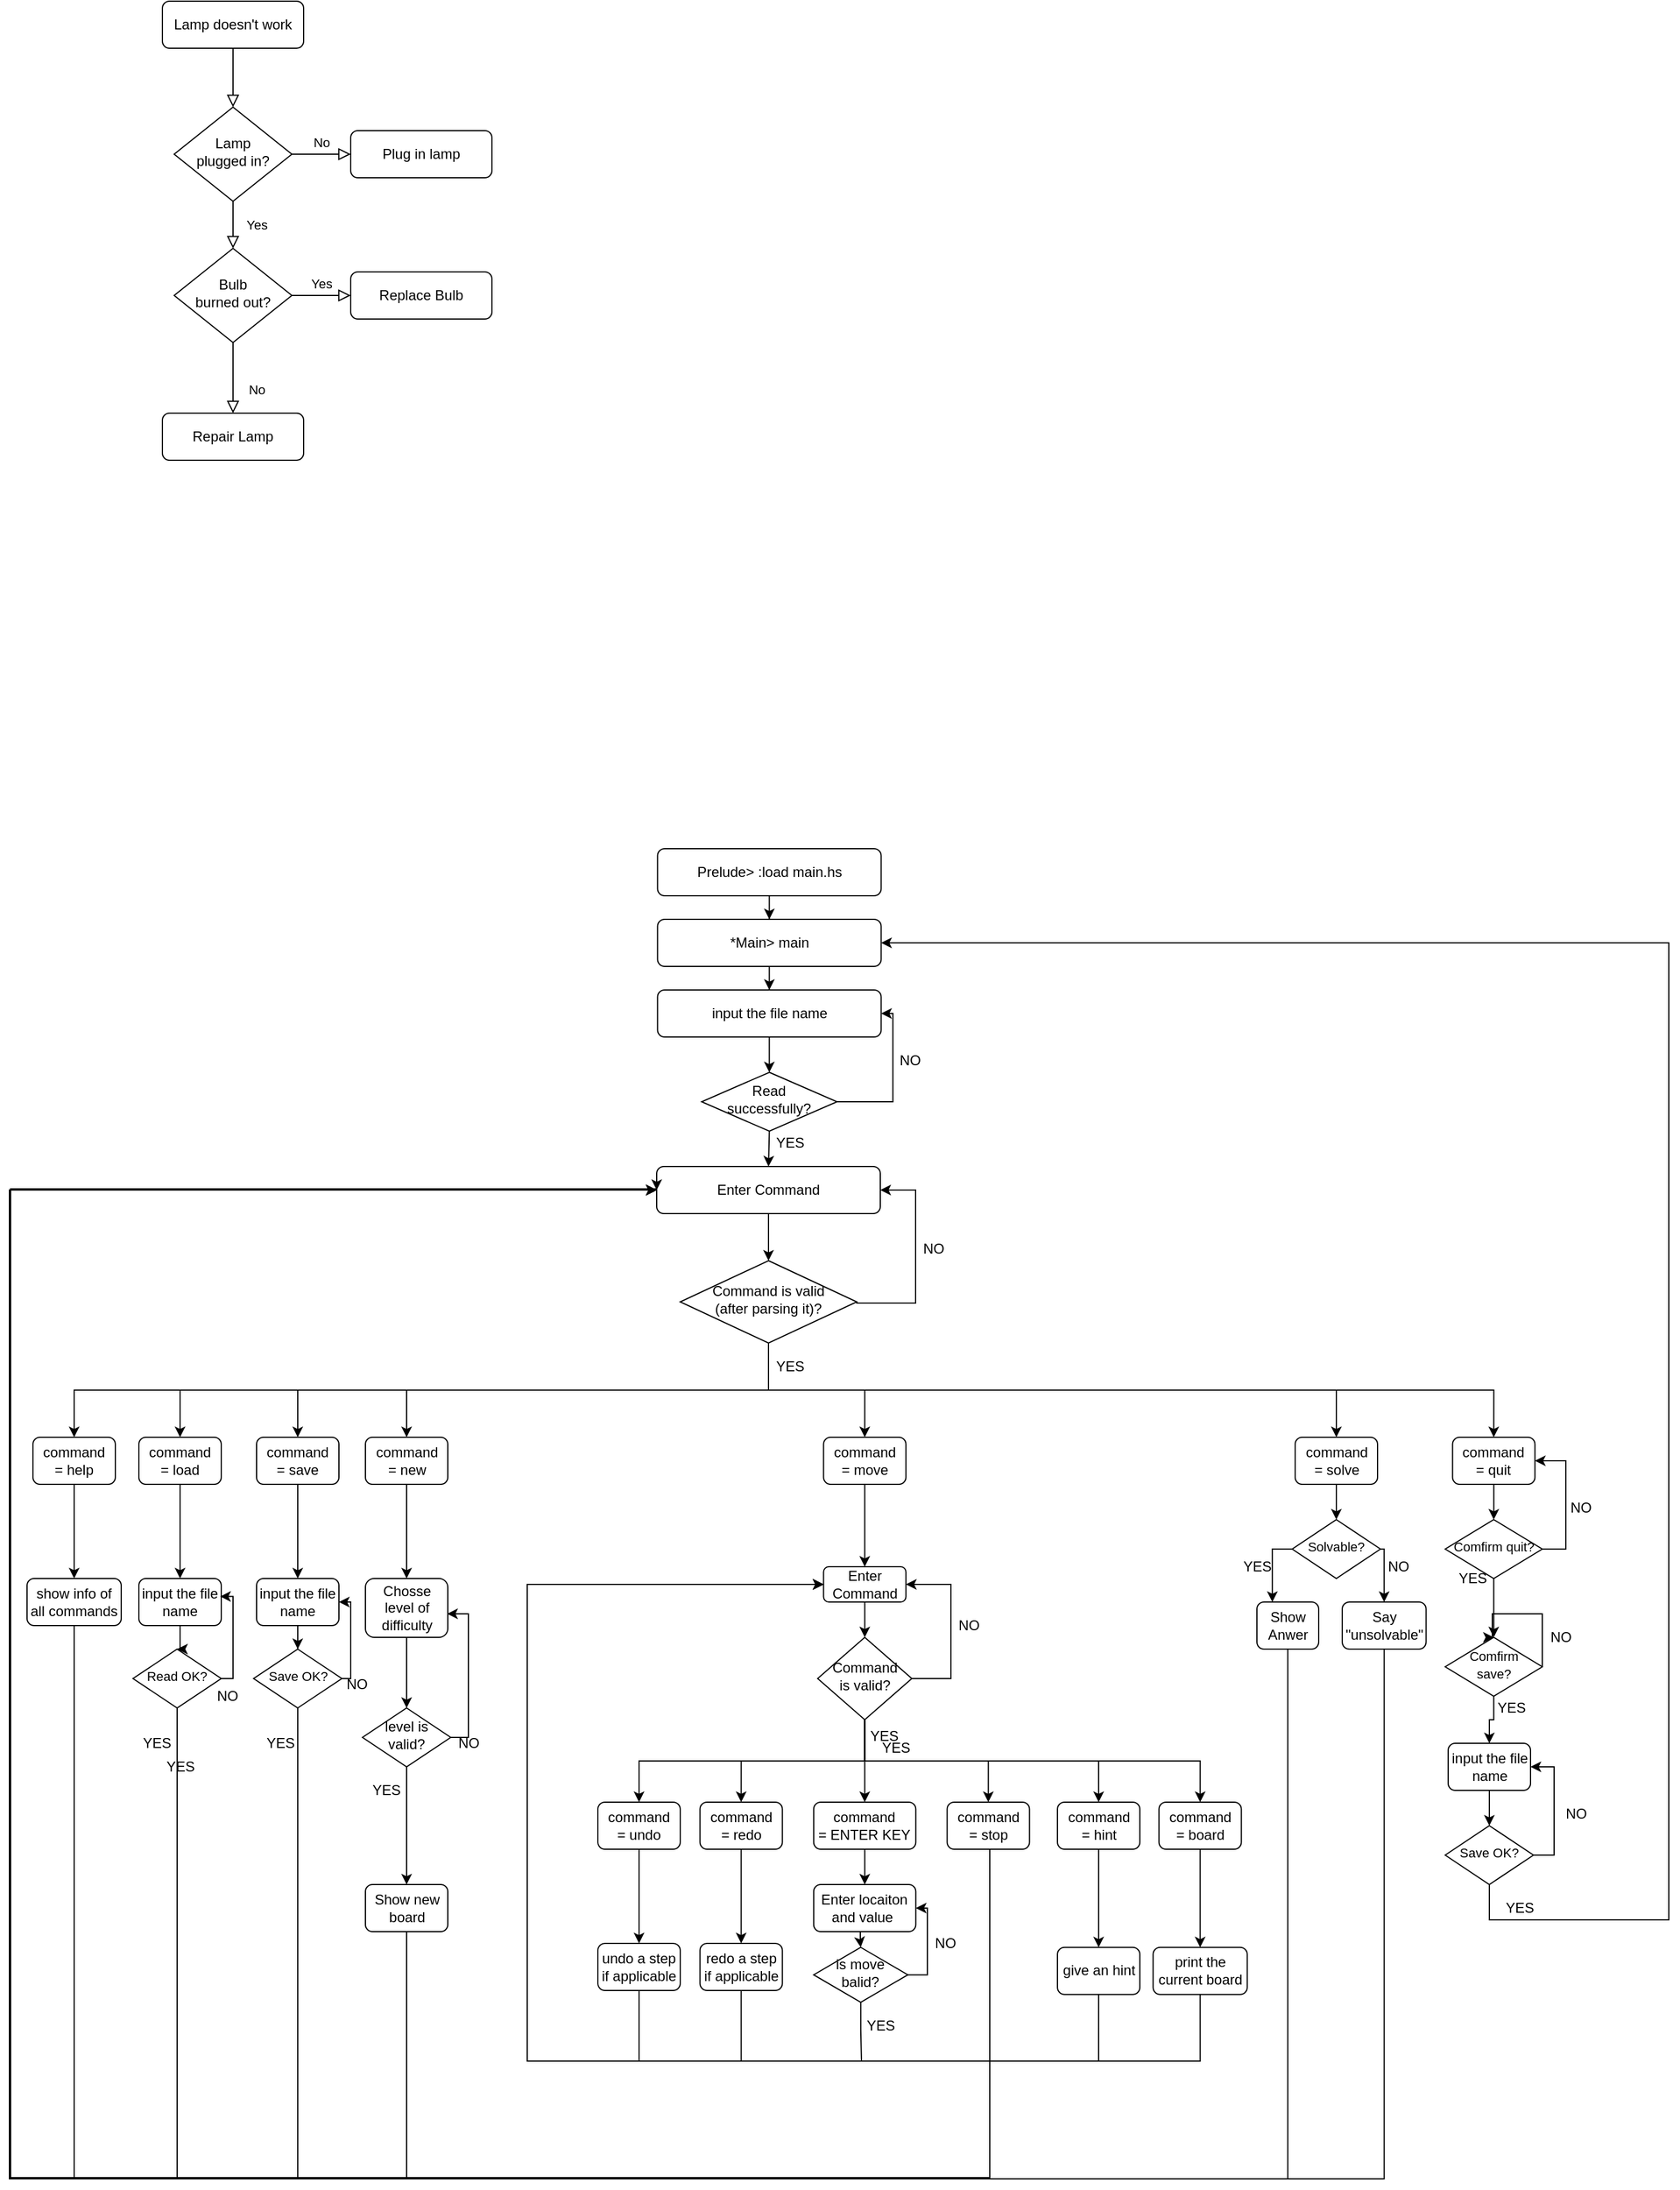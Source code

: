 <mxfile version="12.4.7" type="device"><diagram id="C5RBs43oDa-KdzZeNtuy" name="Page-1"><mxGraphModel dx="1351" dy="807" grid="1" gridSize="10" guides="1" tooltips="1" connect="1" arrows="1" fold="1" page="1" pageScale="1" pageWidth="827" pageHeight="1169" math="0" shadow="0"><root><mxCell id="WIyWlLk6GJQsqaUBKTNV-0"/><mxCell id="WIyWlLk6GJQsqaUBKTNV-1" parent="WIyWlLk6GJQsqaUBKTNV-0"/><mxCell id="WIyWlLk6GJQsqaUBKTNV-2" value="" style="rounded=0;html=1;jettySize=auto;orthogonalLoop=1;fontSize=11;endArrow=block;endFill=0;endSize=8;strokeWidth=1;shadow=0;labelBackgroundColor=none;edgeStyle=orthogonalEdgeStyle;" parent="WIyWlLk6GJQsqaUBKTNV-1" source="WIyWlLk6GJQsqaUBKTNV-3" target="WIyWlLk6GJQsqaUBKTNV-6" edge="1"><mxGeometry relative="1" as="geometry"/></mxCell><mxCell id="WIyWlLk6GJQsqaUBKTNV-3" value="Lamp doesn't work" style="rounded=1;whiteSpace=wrap;html=1;fontSize=12;glass=0;strokeWidth=1;shadow=0;" parent="WIyWlLk6GJQsqaUBKTNV-1" vertex="1"><mxGeometry x="160" y="80" width="120" height="40" as="geometry"/></mxCell><mxCell id="WIyWlLk6GJQsqaUBKTNV-4" value="Yes" style="rounded=0;html=1;jettySize=auto;orthogonalLoop=1;fontSize=11;endArrow=block;endFill=0;endSize=8;strokeWidth=1;shadow=0;labelBackgroundColor=none;edgeStyle=orthogonalEdgeStyle;" parent="WIyWlLk6GJQsqaUBKTNV-1" source="WIyWlLk6GJQsqaUBKTNV-6" target="WIyWlLk6GJQsqaUBKTNV-10" edge="1"><mxGeometry y="20" relative="1" as="geometry"><mxPoint as="offset"/></mxGeometry></mxCell><mxCell id="WIyWlLk6GJQsqaUBKTNV-5" value="No" style="edgeStyle=orthogonalEdgeStyle;rounded=0;html=1;jettySize=auto;orthogonalLoop=1;fontSize=11;endArrow=block;endFill=0;endSize=8;strokeWidth=1;shadow=0;labelBackgroundColor=none;" parent="WIyWlLk6GJQsqaUBKTNV-1" source="WIyWlLk6GJQsqaUBKTNV-6" target="WIyWlLk6GJQsqaUBKTNV-7" edge="1"><mxGeometry y="10" relative="1" as="geometry"><mxPoint as="offset"/></mxGeometry></mxCell><mxCell id="WIyWlLk6GJQsqaUBKTNV-6" value="Lamp&lt;br&gt;plugged in?" style="rhombus;whiteSpace=wrap;html=1;shadow=0;fontFamily=Helvetica;fontSize=12;align=center;strokeWidth=1;spacing=6;spacingTop=-4;" parent="WIyWlLk6GJQsqaUBKTNV-1" vertex="1"><mxGeometry x="170" y="170" width="100" height="80" as="geometry"/></mxCell><mxCell id="WIyWlLk6GJQsqaUBKTNV-7" value="Plug in lamp" style="rounded=1;whiteSpace=wrap;html=1;fontSize=12;glass=0;strokeWidth=1;shadow=0;" parent="WIyWlLk6GJQsqaUBKTNV-1" vertex="1"><mxGeometry x="320" y="190" width="120" height="40" as="geometry"/></mxCell><mxCell id="WIyWlLk6GJQsqaUBKTNV-8" value="No" style="rounded=0;html=1;jettySize=auto;orthogonalLoop=1;fontSize=11;endArrow=block;endFill=0;endSize=8;strokeWidth=1;shadow=0;labelBackgroundColor=none;edgeStyle=orthogonalEdgeStyle;" parent="WIyWlLk6GJQsqaUBKTNV-1" source="WIyWlLk6GJQsqaUBKTNV-10" target="WIyWlLk6GJQsqaUBKTNV-11" edge="1"><mxGeometry x="0.333" y="20" relative="1" as="geometry"><mxPoint as="offset"/></mxGeometry></mxCell><mxCell id="WIyWlLk6GJQsqaUBKTNV-9" value="Yes" style="edgeStyle=orthogonalEdgeStyle;rounded=0;html=1;jettySize=auto;orthogonalLoop=1;fontSize=11;endArrow=block;endFill=0;endSize=8;strokeWidth=1;shadow=0;labelBackgroundColor=none;" parent="WIyWlLk6GJQsqaUBKTNV-1" source="WIyWlLk6GJQsqaUBKTNV-10" target="WIyWlLk6GJQsqaUBKTNV-12" edge="1"><mxGeometry y="10" relative="1" as="geometry"><mxPoint as="offset"/></mxGeometry></mxCell><mxCell id="WIyWlLk6GJQsqaUBKTNV-10" value="Bulb&lt;br&gt;burned out?" style="rhombus;whiteSpace=wrap;html=1;shadow=0;fontFamily=Helvetica;fontSize=12;align=center;strokeWidth=1;spacing=6;spacingTop=-4;" parent="WIyWlLk6GJQsqaUBKTNV-1" vertex="1"><mxGeometry x="170" y="290" width="100" height="80" as="geometry"/></mxCell><mxCell id="WIyWlLk6GJQsqaUBKTNV-11" value="Repair Lamp" style="rounded=1;whiteSpace=wrap;html=1;fontSize=12;glass=0;strokeWidth=1;shadow=0;" parent="WIyWlLk6GJQsqaUBKTNV-1" vertex="1"><mxGeometry x="160" y="430" width="120" height="40" as="geometry"/></mxCell><mxCell id="WIyWlLk6GJQsqaUBKTNV-12" value="Replace Bulb" style="rounded=1;whiteSpace=wrap;html=1;fontSize=12;glass=0;strokeWidth=1;shadow=0;" parent="WIyWlLk6GJQsqaUBKTNV-1" vertex="1"><mxGeometry x="320" y="310" width="120" height="40" as="geometry"/></mxCell><mxCell id="rcp7F8E_H1W_wgZ6jdLW-11" value="" style="edgeStyle=orthogonalEdgeStyle;rounded=0;orthogonalLoop=1;jettySize=auto;html=1;" edge="1" parent="WIyWlLk6GJQsqaUBKTNV-1" source="rcp7F8E_H1W_wgZ6jdLW-0" target="rcp7F8E_H1W_wgZ6jdLW-1"><mxGeometry relative="1" as="geometry"/></mxCell><mxCell id="rcp7F8E_H1W_wgZ6jdLW-0" value="Prelude&amp;gt; :load main.hs" style="rounded=1;whiteSpace=wrap;html=1;fontSize=12;glass=0;strokeWidth=1;shadow=0;" vertex="1" parent="WIyWlLk6GJQsqaUBKTNV-1"><mxGeometry x="580.72" y="800" width="190" height="40" as="geometry"/></mxCell><mxCell id="rcp7F8E_H1W_wgZ6jdLW-10" value="" style="edgeStyle=orthogonalEdgeStyle;rounded=0;orthogonalLoop=1;jettySize=auto;html=1;" edge="1" parent="WIyWlLk6GJQsqaUBKTNV-1" source="rcp7F8E_H1W_wgZ6jdLW-1" target="rcp7F8E_H1W_wgZ6jdLW-2"><mxGeometry relative="1" as="geometry"/></mxCell><mxCell id="rcp7F8E_H1W_wgZ6jdLW-1" value="*Main&amp;gt; main" style="rounded=1;whiteSpace=wrap;html=1;fontSize=12;glass=0;strokeWidth=1;shadow=0;" vertex="1" parent="WIyWlLk6GJQsqaUBKTNV-1"><mxGeometry x="580.72" y="860" width="190" height="40" as="geometry"/></mxCell><mxCell id="rcp7F8E_H1W_wgZ6jdLW-9" value="" style="edgeStyle=orthogonalEdgeStyle;rounded=0;orthogonalLoop=1;jettySize=auto;html=1;" edge="1" parent="WIyWlLk6GJQsqaUBKTNV-1" source="rcp7F8E_H1W_wgZ6jdLW-2" target="rcp7F8E_H1W_wgZ6jdLW-3"><mxGeometry relative="1" as="geometry"/></mxCell><mxCell id="rcp7F8E_H1W_wgZ6jdLW-2" value="input the file name" style="rounded=1;whiteSpace=wrap;html=1;fontSize=12;glass=0;strokeWidth=1;shadow=0;" vertex="1" parent="WIyWlLk6GJQsqaUBKTNV-1"><mxGeometry x="580.72" y="920" width="190" height="40" as="geometry"/></mxCell><mxCell id="rcp7F8E_H1W_wgZ6jdLW-106" style="edgeStyle=orthogonalEdgeStyle;rounded=0;orthogonalLoop=1;jettySize=auto;html=1;exitX=0.5;exitY=1;exitDx=0;exitDy=0;entryX=0.5;entryY=0;entryDx=0;entryDy=0;" edge="1" parent="WIyWlLk6GJQsqaUBKTNV-1" source="rcp7F8E_H1W_wgZ6jdLW-3" target="rcp7F8E_H1W_wgZ6jdLW-5"><mxGeometry relative="1" as="geometry"><mxPoint x="674.647" y="1000.294" as="targetPoint"/></mxGeometry></mxCell><mxCell id="rcp7F8E_H1W_wgZ6jdLW-3" value="Read &lt;br&gt;successfully?" style="rhombus;whiteSpace=wrap;html=1;shadow=0;fontFamily=Helvetica;fontSize=12;align=center;strokeWidth=1;spacing=6;spacingTop=-4;" vertex="1" parent="WIyWlLk6GJQsqaUBKTNV-1"><mxGeometry x="618.22" y="990" width="115" height="50" as="geometry"/></mxCell><mxCell id="rcp7F8E_H1W_wgZ6jdLW-16" value="" style="edgeStyle=orthogonalEdgeStyle;rounded=0;orthogonalLoop=1;jettySize=auto;html=1;" edge="1" parent="WIyWlLk6GJQsqaUBKTNV-1" source="rcp7F8E_H1W_wgZ6jdLW-5" target="rcp7F8E_H1W_wgZ6jdLW-15"><mxGeometry relative="1" as="geometry"/></mxCell><mxCell id="rcp7F8E_H1W_wgZ6jdLW-5" value="Enter Command" style="rounded=1;whiteSpace=wrap;html=1;fontSize=12;glass=0;strokeWidth=1;shadow=0;" vertex="1" parent="WIyWlLk6GJQsqaUBKTNV-1"><mxGeometry x="580" y="1070" width="190" height="40" as="geometry"/></mxCell><mxCell id="rcp7F8E_H1W_wgZ6jdLW-18" style="edgeStyle=orthogonalEdgeStyle;rounded=0;orthogonalLoop=1;jettySize=auto;html=1;exitX=0.5;exitY=1;exitDx=0;exitDy=0;entryX=0.5;entryY=0;entryDx=0;entryDy=0;" edge="1" parent="WIyWlLk6GJQsqaUBKTNV-1" source="rcp7F8E_H1W_wgZ6jdLW-15" target="rcp7F8E_H1W_wgZ6jdLW-19"><mxGeometry relative="1" as="geometry"><mxPoint x="85" y="1280" as="targetPoint"/></mxGeometry></mxCell><mxCell id="rcp7F8E_H1W_wgZ6jdLW-15" value="Command is valid&lt;br&gt;(after parsing it)?" style="rhombus;whiteSpace=wrap;html=1;shadow=0;fontFamily=Helvetica;fontSize=12;align=center;strokeWidth=1;spacing=6;spacingTop=-4;" vertex="1" parent="WIyWlLk6GJQsqaUBKTNV-1"><mxGeometry x="600" y="1150" width="150" height="70" as="geometry"/></mxCell><mxCell id="rcp7F8E_H1W_wgZ6jdLW-38" value="" style="edgeStyle=orthogonalEdgeStyle;rounded=0;orthogonalLoop=1;jettySize=auto;html=1;" edge="1" parent="WIyWlLk6GJQsqaUBKTNV-1" source="rcp7F8E_H1W_wgZ6jdLW-19" target="rcp7F8E_H1W_wgZ6jdLW-37"><mxGeometry relative="1" as="geometry"/></mxCell><mxCell id="rcp7F8E_H1W_wgZ6jdLW-19" value="command &lt;br&gt;= help" style="rounded=1;whiteSpace=wrap;html=1;fontSize=12;glass=0;strokeWidth=1;shadow=0;" vertex="1" parent="WIyWlLk6GJQsqaUBKTNV-1"><mxGeometry x="50" y="1300" width="70" height="40" as="geometry"/></mxCell><mxCell id="rcp7F8E_H1W_wgZ6jdLW-154" style="edgeStyle=orthogonalEdgeStyle;rounded=0;orthogonalLoop=1;jettySize=auto;html=1;exitX=0.5;exitY=1;exitDx=0;exitDy=0;entryX=0;entryY=0.5;entryDx=0;entryDy=0;" edge="1" parent="WIyWlLk6GJQsqaUBKTNV-1" source="rcp7F8E_H1W_wgZ6jdLW-37" target="rcp7F8E_H1W_wgZ6jdLW-5"><mxGeometry relative="1" as="geometry"><mxPoint x="340.0" y="1160" as="targetPoint"/><Array as="points"><mxPoint x="86" y="1929"/><mxPoint x="31" y="1929"/><mxPoint x="31" y="1089"/></Array></mxGeometry></mxCell><mxCell id="rcp7F8E_H1W_wgZ6jdLW-37" value="show info of all commands" style="rounded=1;whiteSpace=wrap;html=1;fontSize=12;glass=0;strokeWidth=1;shadow=0;" vertex="1" parent="WIyWlLk6GJQsqaUBKTNV-1"><mxGeometry x="45" y="1420" width="80" height="40" as="geometry"/></mxCell><mxCell id="rcp7F8E_H1W_wgZ6jdLW-36" value="" style="edgeStyle=orthogonalEdgeStyle;rounded=0;orthogonalLoop=1;jettySize=auto;html=1;" edge="1" parent="WIyWlLk6GJQsqaUBKTNV-1" source="rcp7F8E_H1W_wgZ6jdLW-22" target="rcp7F8E_H1W_wgZ6jdLW-35"><mxGeometry relative="1" as="geometry"/></mxCell><mxCell id="rcp7F8E_H1W_wgZ6jdLW-22" value="command &lt;br&gt;= load" style="rounded=1;whiteSpace=wrap;html=1;fontSize=12;glass=0;strokeWidth=1;shadow=0;" vertex="1" parent="WIyWlLk6GJQsqaUBKTNV-1"><mxGeometry x="140" y="1300" width="70" height="40" as="geometry"/></mxCell><mxCell id="rcp7F8E_H1W_wgZ6jdLW-46" style="edgeStyle=orthogonalEdgeStyle;rounded=0;orthogonalLoop=1;jettySize=auto;html=1;entryX=0.5;entryY=0;entryDx=0;entryDy=0;" edge="1" parent="WIyWlLk6GJQsqaUBKTNV-1" source="rcp7F8E_H1W_wgZ6jdLW-35" target="rcp7F8E_H1W_wgZ6jdLW-39"><mxGeometry relative="1" as="geometry"/></mxCell><mxCell id="rcp7F8E_H1W_wgZ6jdLW-35" value="input the file name" style="rounded=1;whiteSpace=wrap;html=1;fontSize=12;glass=0;strokeWidth=1;shadow=0;" vertex="1" parent="WIyWlLk6GJQsqaUBKTNV-1"><mxGeometry x="140" y="1420" width="70" height="40" as="geometry"/></mxCell><mxCell id="rcp7F8E_H1W_wgZ6jdLW-34" value="" style="edgeStyle=orthogonalEdgeStyle;rounded=0;orthogonalLoop=1;jettySize=auto;html=1;" edge="1" parent="WIyWlLk6GJQsqaUBKTNV-1" source="rcp7F8E_H1W_wgZ6jdLW-23" target="rcp7F8E_H1W_wgZ6jdLW-33"><mxGeometry relative="1" as="geometry"/></mxCell><mxCell id="rcp7F8E_H1W_wgZ6jdLW-23" value="command &lt;br&gt;= save" style="rounded=1;whiteSpace=wrap;html=1;fontSize=12;glass=0;strokeWidth=1;shadow=0;" vertex="1" parent="WIyWlLk6GJQsqaUBKTNV-1"><mxGeometry x="240" y="1300" width="70" height="40" as="geometry"/></mxCell><mxCell id="rcp7F8E_H1W_wgZ6jdLW-43" style="edgeStyle=orthogonalEdgeStyle;rounded=0;orthogonalLoop=1;jettySize=auto;html=1;entryX=0.5;entryY=0;entryDx=0;entryDy=0;" edge="1" parent="WIyWlLk6GJQsqaUBKTNV-1" source="rcp7F8E_H1W_wgZ6jdLW-33" target="rcp7F8E_H1W_wgZ6jdLW-40"><mxGeometry relative="1" as="geometry"/></mxCell><mxCell id="rcp7F8E_H1W_wgZ6jdLW-33" value="&lt;span style=&quot;white-space: normal&quot;&gt;input the file name&lt;/span&gt;" style="rounded=1;whiteSpace=wrap;html=1;fontSize=12;glass=0;strokeWidth=1;shadow=0;" vertex="1" parent="WIyWlLk6GJQsqaUBKTNV-1"><mxGeometry x="240" y="1420" width="70" height="40" as="geometry"/></mxCell><mxCell id="rcp7F8E_H1W_wgZ6jdLW-49" value="" style="edgeStyle=orthogonalEdgeStyle;rounded=0;orthogonalLoop=1;jettySize=auto;html=1;" edge="1" parent="WIyWlLk6GJQsqaUBKTNV-1" source="rcp7F8E_H1W_wgZ6jdLW-24" target="rcp7F8E_H1W_wgZ6jdLW-48"><mxGeometry relative="1" as="geometry"/></mxCell><mxCell id="rcp7F8E_H1W_wgZ6jdLW-24" value="command &lt;br&gt;= new" style="rounded=1;whiteSpace=wrap;html=1;fontSize=12;glass=0;strokeWidth=1;shadow=0;" vertex="1" parent="WIyWlLk6GJQsqaUBKTNV-1"><mxGeometry x="332.5" y="1300" width="70" height="40" as="geometry"/></mxCell><mxCell id="rcp7F8E_H1W_wgZ6jdLW-53" value="" style="edgeStyle=orthogonalEdgeStyle;rounded=0;orthogonalLoop=1;jettySize=auto;html=1;entryX=0.5;entryY=0;entryDx=0;entryDy=0;" edge="1" parent="WIyWlLk6GJQsqaUBKTNV-1" source="rcp7F8E_H1W_wgZ6jdLW-48" target="rcp7F8E_H1W_wgZ6jdLW-54"><mxGeometry relative="1" as="geometry"><mxPoint x="365" y="1550" as="targetPoint"/></mxGeometry></mxCell><mxCell id="rcp7F8E_H1W_wgZ6jdLW-48" value="Chosse level of difficulty" style="rounded=1;whiteSpace=wrap;html=1;fontSize=12;glass=0;strokeWidth=1;shadow=0;" vertex="1" parent="WIyWlLk6GJQsqaUBKTNV-1"><mxGeometry x="332.5" y="1420" width="70" height="50" as="geometry"/></mxCell><mxCell id="rcp7F8E_H1W_wgZ6jdLW-102" value="" style="edgeStyle=orthogonalEdgeStyle;rounded=0;orthogonalLoop=1;jettySize=auto;html=1;" edge="1" parent="WIyWlLk6GJQsqaUBKTNV-1" source="rcp7F8E_H1W_wgZ6jdLW-25" target="rcp7F8E_H1W_wgZ6jdLW-101"><mxGeometry relative="1" as="geometry"/></mxCell><mxCell id="rcp7F8E_H1W_wgZ6jdLW-25" value="command &lt;br&gt;= move" style="rounded=1;whiteSpace=wrap;html=1;fontSize=12;glass=0;strokeWidth=1;shadow=0;" vertex="1" parent="WIyWlLk6GJQsqaUBKTNV-1"><mxGeometry x="721.78" y="1300" width="70" height="40" as="geometry"/></mxCell><mxCell id="rcp7F8E_H1W_wgZ6jdLW-115" style="edgeStyle=orthogonalEdgeStyle;rounded=0;orthogonalLoop=1;jettySize=auto;html=1;entryX=0.5;entryY=0;entryDx=0;entryDy=0;" edge="1" parent="WIyWlLk6GJQsqaUBKTNV-1" source="rcp7F8E_H1W_wgZ6jdLW-101" target="rcp7F8E_H1W_wgZ6jdLW-108"><mxGeometry relative="1" as="geometry"><Array as="points"><mxPoint x="757" y="1470"/><mxPoint x="757" y="1470"/></Array></mxGeometry></mxCell><mxCell id="rcp7F8E_H1W_wgZ6jdLW-101" value="Enter Command" style="rounded=1;whiteSpace=wrap;html=1;fontSize=12;glass=0;strokeWidth=1;shadow=0;" vertex="1" parent="WIyWlLk6GJQsqaUBKTNV-1"><mxGeometry x="721.78" y="1410" width="70" height="30" as="geometry"/></mxCell><mxCell id="rcp7F8E_H1W_wgZ6jdLW-57" value="" style="edgeStyle=orthogonalEdgeStyle;rounded=0;orthogonalLoop=1;jettySize=auto;html=1;" edge="1" parent="WIyWlLk6GJQsqaUBKTNV-1" source="rcp7F8E_H1W_wgZ6jdLW-26" target="rcp7F8E_H1W_wgZ6jdLW-56"><mxGeometry relative="1" as="geometry"/></mxCell><mxCell id="rcp7F8E_H1W_wgZ6jdLW-26" value="command &lt;br&gt;= quit" style="rounded=1;whiteSpace=wrap;html=1;fontSize=12;glass=0;strokeWidth=1;shadow=0;" vertex="1" parent="WIyWlLk6GJQsqaUBKTNV-1"><mxGeometry x="1256.25" y="1300" width="70" height="40" as="geometry"/></mxCell><mxCell id="rcp7F8E_H1W_wgZ6jdLW-51" style="edgeStyle=orthogonalEdgeStyle;rounded=0;orthogonalLoop=1;jettySize=auto;html=1;" edge="1" parent="WIyWlLk6GJQsqaUBKTNV-1" source="rcp7F8E_H1W_wgZ6jdLW-28" target="rcp7F8E_H1W_wgZ6jdLW-50"><mxGeometry relative="1" as="geometry"/></mxCell><mxCell id="rcp7F8E_H1W_wgZ6jdLW-28" value="command &lt;br&gt;= solve" style="rounded=1;whiteSpace=wrap;html=1;fontSize=12;glass=0;strokeWidth=1;shadow=0;" vertex="1" parent="WIyWlLk6GJQsqaUBKTNV-1"><mxGeometry x="1122.5" y="1300" width="70" height="40" as="geometry"/></mxCell><mxCell id="rcp7F8E_H1W_wgZ6jdLW-155" style="edgeStyle=orthogonalEdgeStyle;rounded=0;orthogonalLoop=1;jettySize=auto;html=1;entryX=0;entryY=0.5;entryDx=0;entryDy=0;exitX=0.5;exitY=1;exitDx=0;exitDy=0;" edge="1" parent="WIyWlLk6GJQsqaUBKTNV-1" source="rcp7F8E_H1W_wgZ6jdLW-39" target="rcp7F8E_H1W_wgZ6jdLW-5"><mxGeometry relative="1" as="geometry"><mxPoint x="530" y="1130" as="targetPoint"/><Array as="points"><mxPoint x="173" y="1930"/><mxPoint x="30" y="1930"/><mxPoint x="30" y="1090"/></Array></mxGeometry></mxCell><mxCell id="rcp7F8E_H1W_wgZ6jdLW-39" value="&lt;font style=&quot;font-size: 11px&quot;&gt;Read OK?&lt;/font&gt;" style="rhombus;whiteSpace=wrap;html=1;shadow=0;fontFamily=Helvetica;fontSize=12;align=center;strokeWidth=1;spacing=6;spacingTop=-4;" vertex="1" parent="WIyWlLk6GJQsqaUBKTNV-1"><mxGeometry x="135" y="1480" width="75" height="50" as="geometry"/></mxCell><mxCell id="rcp7F8E_H1W_wgZ6jdLW-156" style="edgeStyle=orthogonalEdgeStyle;rounded=0;orthogonalLoop=1;jettySize=auto;html=1;exitX=0.5;exitY=1;exitDx=0;exitDy=0;entryX=0;entryY=0.5;entryDx=0;entryDy=0;" edge="1" parent="WIyWlLk6GJQsqaUBKTNV-1" source="rcp7F8E_H1W_wgZ6jdLW-40" target="rcp7F8E_H1W_wgZ6jdLW-5"><mxGeometry relative="1" as="geometry"><mxPoint x="420" y="1107" as="targetPoint"/><Array as="points"><mxPoint x="275" y="1930"/><mxPoint x="30" y="1930"/><mxPoint x="30" y="1090"/></Array></mxGeometry></mxCell><mxCell id="rcp7F8E_H1W_wgZ6jdLW-40" value="&lt;font style=&quot;font-size: 11px&quot;&gt;Save OK?&lt;/font&gt;" style="rhombus;whiteSpace=wrap;html=1;shadow=0;fontFamily=Helvetica;fontSize=12;align=center;strokeWidth=1;spacing=6;spacingTop=-4;" vertex="1" parent="WIyWlLk6GJQsqaUBKTNV-1"><mxGeometry x="237.5" y="1480" width="75" height="50" as="geometry"/></mxCell><mxCell id="rcp7F8E_H1W_wgZ6jdLW-109" style="edgeStyle=orthogonalEdgeStyle;rounded=0;orthogonalLoop=1;jettySize=auto;html=1;exitX=0;exitY=0.5;exitDx=0;exitDy=0;entryX=0.25;entryY=0;entryDx=0;entryDy=0;" edge="1" parent="WIyWlLk6GJQsqaUBKTNV-1" source="rcp7F8E_H1W_wgZ6jdLW-50" target="rcp7F8E_H1W_wgZ6jdLW-79"><mxGeometry relative="1" as="geometry"><Array as="points"><mxPoint x="1103" y="1395"/></Array></mxGeometry></mxCell><mxCell id="rcp7F8E_H1W_wgZ6jdLW-112" style="edgeStyle=orthogonalEdgeStyle;rounded=0;orthogonalLoop=1;jettySize=auto;html=1;exitX=1;exitY=0.5;exitDx=0;exitDy=0;entryX=0.5;entryY=0;entryDx=0;entryDy=0;" edge="1" parent="WIyWlLk6GJQsqaUBKTNV-1" source="rcp7F8E_H1W_wgZ6jdLW-50" target="rcp7F8E_H1W_wgZ6jdLW-80"><mxGeometry relative="1" as="geometry"><Array as="points"><mxPoint x="1198" y="1395"/></Array></mxGeometry></mxCell><mxCell id="rcp7F8E_H1W_wgZ6jdLW-50" value="&lt;span style=&quot;font-size: 11px&quot;&gt;Solvable?&lt;/span&gt;" style="rhombus;whiteSpace=wrap;html=1;shadow=0;fontFamily=Helvetica;fontSize=12;align=center;strokeWidth=1;spacing=6;spacingTop=-4;" vertex="1" parent="WIyWlLk6GJQsqaUBKTNV-1"><mxGeometry x="1120" y="1370" width="75" height="50" as="geometry"/></mxCell><mxCell id="rcp7F8E_H1W_wgZ6jdLW-99" style="edgeStyle=orthogonalEdgeStyle;rounded=0;orthogonalLoop=1;jettySize=auto;html=1;exitX=0.5;exitY=1;exitDx=0;exitDy=0;entryX=0.5;entryY=0;entryDx=0;entryDy=0;" edge="1" parent="WIyWlLk6GJQsqaUBKTNV-1" source="rcp7F8E_H1W_wgZ6jdLW-54" target="rcp7F8E_H1W_wgZ6jdLW-98"><mxGeometry relative="1" as="geometry"/></mxCell><mxCell id="rcp7F8E_H1W_wgZ6jdLW-54" value="level is valid?" style="rhombus;whiteSpace=wrap;html=1;shadow=0;fontFamily=Helvetica;fontSize=12;align=center;strokeWidth=1;spacing=6;spacingTop=-4;" vertex="1" parent="WIyWlLk6GJQsqaUBKTNV-1"><mxGeometry x="330" y="1530" width="75" height="50" as="geometry"/></mxCell><mxCell id="rcp7F8E_H1W_wgZ6jdLW-59" value="" style="edgeStyle=orthogonalEdgeStyle;rounded=0;orthogonalLoop=1;jettySize=auto;html=1;" edge="1" parent="WIyWlLk6GJQsqaUBKTNV-1" source="rcp7F8E_H1W_wgZ6jdLW-56" target="rcp7F8E_H1W_wgZ6jdLW-58"><mxGeometry relative="1" as="geometry"/></mxCell><mxCell id="rcp7F8E_H1W_wgZ6jdLW-166" style="edgeStyle=orthogonalEdgeStyle;rounded=0;orthogonalLoop=1;jettySize=auto;html=1;exitX=1;exitY=0.5;exitDx=0;exitDy=0;entryX=1;entryY=0.5;entryDx=0;entryDy=0;" edge="1" parent="WIyWlLk6GJQsqaUBKTNV-1" source="rcp7F8E_H1W_wgZ6jdLW-56" target="rcp7F8E_H1W_wgZ6jdLW-26"><mxGeometry relative="1" as="geometry"/></mxCell><mxCell id="rcp7F8E_H1W_wgZ6jdLW-56" value="&lt;span style=&quot;font-size: 11px&quot;&gt;Comfirm quit?&lt;/span&gt;" style="rhombus;whiteSpace=wrap;html=1;shadow=0;fontFamily=Helvetica;fontSize=12;align=center;strokeWidth=1;spacing=6;spacingTop=-4;" vertex="1" parent="WIyWlLk6GJQsqaUBKTNV-1"><mxGeometry x="1250" y="1370" width="82.5" height="50" as="geometry"/></mxCell><mxCell id="rcp7F8E_H1W_wgZ6jdLW-63" value="" style="edgeStyle=orthogonalEdgeStyle;rounded=0;orthogonalLoop=1;jettySize=auto;html=1;entryX=0.5;entryY=0;entryDx=0;entryDy=0;" edge="1" parent="WIyWlLk6GJQsqaUBKTNV-1" source="rcp7F8E_H1W_wgZ6jdLW-58" target="rcp7F8E_H1W_wgZ6jdLW-64"><mxGeometry relative="1" as="geometry"><mxPoint x="1111.25" y="1600" as="targetPoint"/></mxGeometry></mxCell><mxCell id="rcp7F8E_H1W_wgZ6jdLW-167" style="edgeStyle=orthogonalEdgeStyle;rounded=0;orthogonalLoop=1;jettySize=auto;html=1;exitX=1;exitY=0.5;exitDx=0;exitDy=0;entryX=0.5;entryY=0;entryDx=0;entryDy=0;" edge="1" parent="WIyWlLk6GJQsqaUBKTNV-1" source="rcp7F8E_H1W_wgZ6jdLW-58" target="rcp7F8E_H1W_wgZ6jdLW-58"><mxGeometry relative="1" as="geometry"><mxPoint x="1360" y="1440" as="targetPoint"/><Array as="points"><mxPoint x="1332" y="1450"/><mxPoint x="1290" y="1450"/></Array></mxGeometry></mxCell><mxCell id="rcp7F8E_H1W_wgZ6jdLW-58" value="&lt;span style=&quot;font-size: 11px&quot;&gt;Comfirm save?&lt;/span&gt;" style="rhombus;whiteSpace=wrap;html=1;shadow=0;fontFamily=Helvetica;fontSize=12;align=center;strokeWidth=1;spacing=6;spacingTop=-4;" vertex="1" parent="WIyWlLk6GJQsqaUBKTNV-1"><mxGeometry x="1250" y="1470" width="82.5" height="50" as="geometry"/></mxCell><mxCell id="rcp7F8E_H1W_wgZ6jdLW-73" style="edgeStyle=orthogonalEdgeStyle;rounded=0;orthogonalLoop=1;jettySize=auto;html=1;entryX=0.5;entryY=0;entryDx=0;entryDy=0;" edge="1" parent="WIyWlLk6GJQsqaUBKTNV-1" source="rcp7F8E_H1W_wgZ6jdLW-64" target="rcp7F8E_H1W_wgZ6jdLW-66"><mxGeometry relative="1" as="geometry"/></mxCell><mxCell id="rcp7F8E_H1W_wgZ6jdLW-64" value="&lt;span style=&quot;white-space: normal&quot;&gt;input the file name&lt;/span&gt;" style="rounded=1;whiteSpace=wrap;html=1;fontSize=12;glass=0;strokeWidth=1;shadow=0;" vertex="1" parent="WIyWlLk6GJQsqaUBKTNV-1"><mxGeometry x="1252.5" y="1560" width="70" height="40" as="geometry"/></mxCell><mxCell id="rcp7F8E_H1W_wgZ6jdLW-74" style="edgeStyle=orthogonalEdgeStyle;rounded=0;orthogonalLoop=1;jettySize=auto;html=1;entryX=1;entryY=0.5;entryDx=0;entryDy=0;exitX=1;exitY=0.5;exitDx=0;exitDy=0;" edge="1" parent="WIyWlLk6GJQsqaUBKTNV-1" source="rcp7F8E_H1W_wgZ6jdLW-66" target="rcp7F8E_H1W_wgZ6jdLW-64"><mxGeometry relative="1" as="geometry"><Array as="points"><mxPoint x="1342.5" y="1655"/><mxPoint x="1342.5" y="1580"/></Array></mxGeometry></mxCell><mxCell id="rcp7F8E_H1W_wgZ6jdLW-161" style="edgeStyle=orthogonalEdgeStyle;rounded=0;orthogonalLoop=1;jettySize=auto;html=1;exitX=0.5;exitY=1;exitDx=0;exitDy=0;entryX=1;entryY=0.5;entryDx=0;entryDy=0;" edge="1" parent="WIyWlLk6GJQsqaUBKTNV-1" source="rcp7F8E_H1W_wgZ6jdLW-66" target="rcp7F8E_H1W_wgZ6jdLW-1"><mxGeometry relative="1" as="geometry"><mxPoint x="1288" y="1850" as="targetPoint"/><Array as="points"><mxPoint x="1288" y="1710"/><mxPoint x="1440" y="1710"/><mxPoint x="1440" y="880"/></Array></mxGeometry></mxCell><mxCell id="rcp7F8E_H1W_wgZ6jdLW-66" value="&lt;font style=&quot;font-size: 11px&quot;&gt;Save OK?&lt;/font&gt;" style="rhombus;whiteSpace=wrap;html=1;shadow=0;fontFamily=Helvetica;fontSize=12;align=center;strokeWidth=1;spacing=6;spacingTop=-4;" vertex="1" parent="WIyWlLk6GJQsqaUBKTNV-1"><mxGeometry x="1250" y="1630" width="75" height="50" as="geometry"/></mxCell><mxCell id="rcp7F8E_H1W_wgZ6jdLW-75" style="edgeStyle=orthogonalEdgeStyle;rounded=0;orthogonalLoop=1;jettySize=auto;html=1;exitX=1;exitY=0.5;exitDx=0;exitDy=0;entryX=1;entryY=0.5;entryDx=0;entryDy=0;" edge="1" parent="WIyWlLk6GJQsqaUBKTNV-1" source="rcp7F8E_H1W_wgZ6jdLW-40" target="rcp7F8E_H1W_wgZ6jdLW-33"><mxGeometry relative="1" as="geometry"><mxPoint x="330" y="1520" as="sourcePoint"/><mxPoint x="320" y="1400" as="targetPoint"/><Array as="points"><mxPoint x="320" y="1505"/><mxPoint x="320" y="1440"/></Array></mxGeometry></mxCell><mxCell id="rcp7F8E_H1W_wgZ6jdLW-76" style="edgeStyle=orthogonalEdgeStyle;rounded=0;orthogonalLoop=1;jettySize=auto;html=1;entryX=0.987;entryY=0.382;entryDx=0;entryDy=0;exitX=1;exitY=0.5;exitDx=0;exitDy=0;entryPerimeter=0;" edge="1" parent="WIyWlLk6GJQsqaUBKTNV-1" source="rcp7F8E_H1W_wgZ6jdLW-39" target="rcp7F8E_H1W_wgZ6jdLW-35"><mxGeometry relative="1" as="geometry"><mxPoint x="222.603" y="1500.023" as="sourcePoint"/><mxPoint x="222.603" y="1435.023" as="targetPoint"/><Array as="points"><mxPoint x="220" y="1505"/><mxPoint x="220" y="1435"/></Array></mxGeometry></mxCell><mxCell id="rcp7F8E_H1W_wgZ6jdLW-78" style="edgeStyle=orthogonalEdgeStyle;rounded=0;orthogonalLoop=1;jettySize=auto;html=1;exitX=1;exitY=0.5;exitDx=0;exitDy=0;" edge="1" parent="WIyWlLk6GJQsqaUBKTNV-1" source="rcp7F8E_H1W_wgZ6jdLW-54"><mxGeometry relative="1" as="geometry"><mxPoint x="412.4" y="1515.2" as="sourcePoint"/><mxPoint x="402" y="1450" as="targetPoint"/><Array as="points"><mxPoint x="420" y="1555"/><mxPoint x="420" y="1450"/></Array></mxGeometry></mxCell><mxCell id="rcp7F8E_H1W_wgZ6jdLW-159" style="edgeStyle=orthogonalEdgeStyle;rounded=0;orthogonalLoop=1;jettySize=auto;html=1;entryX=0;entryY=0.5;entryDx=0;entryDy=0;" edge="1" parent="WIyWlLk6GJQsqaUBKTNV-1" source="rcp7F8E_H1W_wgZ6jdLW-79" target="rcp7F8E_H1W_wgZ6jdLW-5"><mxGeometry relative="1" as="geometry"><mxPoint x="1116.25" y="1940" as="targetPoint"/><Array as="points"><mxPoint x="1116" y="1930"/><mxPoint x="31" y="1930"/><mxPoint x="31" y="1090"/></Array></mxGeometry></mxCell><mxCell id="rcp7F8E_H1W_wgZ6jdLW-79" value="Show Anwer" style="rounded=1;whiteSpace=wrap;html=1;fontSize=12;glass=0;strokeWidth=1;shadow=0;" vertex="1" parent="WIyWlLk6GJQsqaUBKTNV-1"><mxGeometry x="1090" y="1440" width="52.5" height="40" as="geometry"/></mxCell><mxCell id="rcp7F8E_H1W_wgZ6jdLW-160" style="edgeStyle=orthogonalEdgeStyle;rounded=0;orthogonalLoop=1;jettySize=auto;html=1;entryX=0;entryY=0.5;entryDx=0;entryDy=0;" edge="1" parent="WIyWlLk6GJQsqaUBKTNV-1" source="rcp7F8E_H1W_wgZ6jdLW-80" target="rcp7F8E_H1W_wgZ6jdLW-5"><mxGeometry relative="1" as="geometry"><mxPoint x="460" y="1150" as="targetPoint"/><Array as="points"><mxPoint x="1198" y="1930"/><mxPoint x="30" y="1930"/><mxPoint x="30" y="1090"/></Array></mxGeometry></mxCell><mxCell id="rcp7F8E_H1W_wgZ6jdLW-80" value="Say &quot;unsolvable&quot;" style="rounded=1;whiteSpace=wrap;html=1;fontSize=12;glass=0;strokeWidth=1;shadow=0;" vertex="1" parent="WIyWlLk6GJQsqaUBKTNV-1"><mxGeometry x="1162.5" y="1440" width="71.25" height="40" as="geometry"/></mxCell><mxCell id="rcp7F8E_H1W_wgZ6jdLW-85" style="edgeStyle=orthogonalEdgeStyle;rounded=0;orthogonalLoop=1;jettySize=auto;html=1;exitX=0.5;exitY=1;exitDx=0;exitDy=0;entryX=0.5;entryY=0;entryDx=0;entryDy=0;" edge="1" parent="WIyWlLk6GJQsqaUBKTNV-1" source="rcp7F8E_H1W_wgZ6jdLW-15" target="rcp7F8E_H1W_wgZ6jdLW-22"><mxGeometry relative="1" as="geometry"><mxPoint x="185" y="1280" as="targetPoint"/><mxPoint x="434.647" y="1200.294" as="sourcePoint"/></mxGeometry></mxCell><mxCell id="rcp7F8E_H1W_wgZ6jdLW-86" style="edgeStyle=orthogonalEdgeStyle;rounded=0;orthogonalLoop=1;jettySize=auto;html=1;exitX=0.5;exitY=1;exitDx=0;exitDy=0;entryX=0.5;entryY=0;entryDx=0;entryDy=0;" edge="1" parent="WIyWlLk6GJQsqaUBKTNV-1" source="rcp7F8E_H1W_wgZ6jdLW-15" target="rcp7F8E_H1W_wgZ6jdLW-23"><mxGeometry relative="1" as="geometry"><mxPoint x="275" y="1280" as="targetPoint"/><mxPoint x="444.647" y="1210.294" as="sourcePoint"/></mxGeometry></mxCell><mxCell id="rcp7F8E_H1W_wgZ6jdLW-88" style="edgeStyle=orthogonalEdgeStyle;rounded=0;orthogonalLoop=1;jettySize=auto;html=1;exitX=0.5;exitY=1;exitDx=0;exitDy=0;entryX=0.5;entryY=0;entryDx=0;entryDy=0;" edge="1" parent="WIyWlLk6GJQsqaUBKTNV-1" source="rcp7F8E_H1W_wgZ6jdLW-15" target="rcp7F8E_H1W_wgZ6jdLW-24"><mxGeometry relative="1" as="geometry"><mxPoint x="365" y="1280" as="targetPoint"/><mxPoint x="464.647" y="1230.294" as="sourcePoint"/></mxGeometry></mxCell><mxCell id="rcp7F8E_H1W_wgZ6jdLW-89" style="edgeStyle=orthogonalEdgeStyle;rounded=0;orthogonalLoop=1;jettySize=auto;html=1;exitX=0.5;exitY=1;exitDx=0;exitDy=0;entryX=0.5;entryY=0;entryDx=0;entryDy=0;" edge="1" parent="WIyWlLk6GJQsqaUBKTNV-1" source="rcp7F8E_H1W_wgZ6jdLW-15" target="rcp7F8E_H1W_wgZ6jdLW-25"><mxGeometry relative="1" as="geometry"><mxPoint x="467.5" y="1279" as="targetPoint"/><mxPoint x="527.5" y="1169" as="sourcePoint"/></mxGeometry></mxCell><mxCell id="rcp7F8E_H1W_wgZ6jdLW-91" style="edgeStyle=orthogonalEdgeStyle;rounded=0;orthogonalLoop=1;jettySize=auto;html=1;entryX=0.5;entryY=0;entryDx=0;entryDy=0;exitX=0.5;exitY=1;exitDx=0;exitDy=0;" edge="1" parent="WIyWlLk6GJQsqaUBKTNV-1" source="rcp7F8E_H1W_wgZ6jdLW-15" target="rcp7F8E_H1W_wgZ6jdLW-26"><mxGeometry relative="1" as="geometry"><mxPoint x="700" y="1300" as="targetPoint"/><mxPoint x="448" y="1188" as="sourcePoint"/></mxGeometry></mxCell><mxCell id="rcp7F8E_H1W_wgZ6jdLW-94" style="edgeStyle=orthogonalEdgeStyle;rounded=0;orthogonalLoop=1;jettySize=auto;html=1;exitX=0.5;exitY=1;exitDx=0;exitDy=0;entryX=0.5;entryY=0;entryDx=0;entryDy=0;" edge="1" parent="WIyWlLk6GJQsqaUBKTNV-1" source="rcp7F8E_H1W_wgZ6jdLW-15" target="rcp7F8E_H1W_wgZ6jdLW-28"><mxGeometry relative="1" as="geometry"><mxPoint x="560" y="1300" as="targetPoint"/><mxPoint x="435.286" y="1200.143" as="sourcePoint"/></mxGeometry></mxCell><mxCell id="rcp7F8E_H1W_wgZ6jdLW-95" style="edgeStyle=orthogonalEdgeStyle;rounded=0;orthogonalLoop=1;jettySize=auto;html=1;exitX=1;exitY=0.5;exitDx=0;exitDy=0;entryX=1;entryY=0.5;entryDx=0;entryDy=0;" edge="1" parent="WIyWlLk6GJQsqaUBKTNV-1" source="rcp7F8E_H1W_wgZ6jdLW-15" target="rcp7F8E_H1W_wgZ6jdLW-5"><mxGeometry relative="1" as="geometry"><mxPoint x="789.583" y="1169.003" as="sourcePoint"/><mxPoint x="788.75" y="1064.003" as="targetPoint"/><Array as="points"><mxPoint x="750" y="1186"/><mxPoint x="800" y="1186"/><mxPoint x="800" y="1090"/></Array></mxGeometry></mxCell><mxCell id="rcp7F8E_H1W_wgZ6jdLW-97" style="edgeStyle=orthogonalEdgeStyle;rounded=0;orthogonalLoop=1;jettySize=auto;html=1;exitX=1;exitY=0.5;exitDx=0;exitDy=0;entryX=1;entryY=0.5;entryDx=0;entryDy=0;" edge="1" parent="WIyWlLk6GJQsqaUBKTNV-1" source="rcp7F8E_H1W_wgZ6jdLW-3" target="rcp7F8E_H1W_wgZ6jdLW-2"><mxGeometry relative="1" as="geometry"><mxPoint x="733.32" y="990" as="sourcePoint"/><mxPoint x="772.92" y="907.2" as="targetPoint"/><Array as="points"><mxPoint x="780.72" y="1015"/><mxPoint x="780.72" y="940"/></Array></mxGeometry></mxCell><mxCell id="rcp7F8E_H1W_wgZ6jdLW-157" style="edgeStyle=orthogonalEdgeStyle;rounded=0;orthogonalLoop=1;jettySize=auto;html=1;entryX=0;entryY=0.5;entryDx=0;entryDy=0;" edge="1" parent="WIyWlLk6GJQsqaUBKTNV-1" source="rcp7F8E_H1W_wgZ6jdLW-98" target="rcp7F8E_H1W_wgZ6jdLW-5"><mxGeometry relative="1" as="geometry"><mxPoint x="367.5" y="1750" as="targetPoint"/><Array as="points"><mxPoint x="368" y="1930"/><mxPoint x="30" y="1930"/><mxPoint x="30" y="1090"/></Array></mxGeometry></mxCell><mxCell id="rcp7F8E_H1W_wgZ6jdLW-98" value="Show new board" style="rounded=1;whiteSpace=wrap;html=1;fontSize=12;glass=0;strokeWidth=1;shadow=0;" vertex="1" parent="WIyWlLk6GJQsqaUBKTNV-1"><mxGeometry x="332.5" y="1680" width="70" height="40" as="geometry"/></mxCell><mxCell id="rcp7F8E_H1W_wgZ6jdLW-116" style="edgeStyle=orthogonalEdgeStyle;rounded=0;orthogonalLoop=1;jettySize=auto;html=1;entryX=1;entryY=0.5;entryDx=0;entryDy=0;exitX=1;exitY=0.5;exitDx=0;exitDy=0;" edge="1" parent="WIyWlLk6GJQsqaUBKTNV-1" source="rcp7F8E_H1W_wgZ6jdLW-108" target="rcp7F8E_H1W_wgZ6jdLW-101"><mxGeometry relative="1" as="geometry"><Array as="points"><mxPoint x="830" y="1505"/><mxPoint x="830" y="1425"/></Array></mxGeometry></mxCell><mxCell id="rcp7F8E_H1W_wgZ6jdLW-123" style="edgeStyle=orthogonalEdgeStyle;rounded=0;orthogonalLoop=1;jettySize=auto;html=1;entryX=0.5;entryY=0;entryDx=0;entryDy=0;exitX=0.5;exitY=1;exitDx=0;exitDy=0;" edge="1" parent="WIyWlLk6GJQsqaUBKTNV-1" source="rcp7F8E_H1W_wgZ6jdLW-108" target="rcp7F8E_H1W_wgZ6jdLW-120"><mxGeometry relative="1" as="geometry"/></mxCell><mxCell id="rcp7F8E_H1W_wgZ6jdLW-108" value="Command &lt;br&gt;is valid?" style="rhombus;whiteSpace=wrap;html=1;shadow=0;fontFamily=Helvetica;fontSize=12;align=center;strokeWidth=1;spacing=6;spacingTop=-4;" vertex="1" parent="WIyWlLk6GJQsqaUBKTNV-1"><mxGeometry x="716.78" y="1470" width="80" height="70" as="geometry"/></mxCell><mxCell id="rcp7F8E_H1W_wgZ6jdLW-136" value="" style="edgeStyle=orthogonalEdgeStyle;rounded=0;orthogonalLoop=1;jettySize=auto;html=1;" edge="1" parent="WIyWlLk6GJQsqaUBKTNV-1" source="rcp7F8E_H1W_wgZ6jdLW-117" target="rcp7F8E_H1W_wgZ6jdLW-135"><mxGeometry relative="1" as="geometry"/></mxCell><mxCell id="rcp7F8E_H1W_wgZ6jdLW-117" value="command &lt;br&gt;= ENTER KEY" style="rounded=1;whiteSpace=wrap;html=1;fontSize=12;glass=0;strokeWidth=1;shadow=0;" vertex="1" parent="WIyWlLk6GJQsqaUBKTNV-1"><mxGeometry x="713.39" y="1610" width="86.78" height="40" as="geometry"/></mxCell><mxCell id="rcp7F8E_H1W_wgZ6jdLW-151" style="edgeStyle=orthogonalEdgeStyle;rounded=0;orthogonalLoop=1;jettySize=auto;html=1;exitX=0.471;exitY=0.973;exitDx=0;exitDy=0;entryX=0.5;entryY=0;entryDx=0;entryDy=0;exitPerimeter=0;" edge="1" parent="WIyWlLk6GJQsqaUBKTNV-1" source="rcp7F8E_H1W_wgZ6jdLW-135" target="rcp7F8E_H1W_wgZ6jdLW-146"><mxGeometry relative="1" as="geometry"><Array as="points"><mxPoint x="753" y="1719"/><mxPoint x="753" y="1730"/></Array></mxGeometry></mxCell><mxCell id="rcp7F8E_H1W_wgZ6jdLW-135" value="Enter locaiton and value&amp;nbsp;" style="rounded=1;whiteSpace=wrap;html=1;fontSize=12;glass=0;strokeWidth=1;shadow=0;" vertex="1" parent="WIyWlLk6GJQsqaUBKTNV-1"><mxGeometry x="713.39" y="1680" width="86.78" height="40" as="geometry"/></mxCell><mxCell id="rcp7F8E_H1W_wgZ6jdLW-130" value="" style="edgeStyle=orthogonalEdgeStyle;rounded=0;orthogonalLoop=1;jettySize=auto;html=1;" edge="1" parent="WIyWlLk6GJQsqaUBKTNV-1" source="rcp7F8E_H1W_wgZ6jdLW-118" target="rcp7F8E_H1W_wgZ6jdLW-129"><mxGeometry relative="1" as="geometry"/></mxCell><mxCell id="rcp7F8E_H1W_wgZ6jdLW-118" value="command &lt;br&gt;= board" style="rounded=1;whiteSpace=wrap;html=1;fontSize=12;glass=0;strokeWidth=1;shadow=0;" vertex="1" parent="WIyWlLk6GJQsqaUBKTNV-1"><mxGeometry x="1006.78" y="1610" width="70" height="40" as="geometry"/></mxCell><mxCell id="rcp7F8E_H1W_wgZ6jdLW-145" style="edgeStyle=orthogonalEdgeStyle;rounded=0;orthogonalLoop=1;jettySize=auto;html=1;exitX=0.5;exitY=1;exitDx=0;exitDy=0;entryX=0;entryY=0.5;entryDx=0;entryDy=0;" edge="1" parent="WIyWlLk6GJQsqaUBKTNV-1" source="rcp7F8E_H1W_wgZ6jdLW-129" target="rcp7F8E_H1W_wgZ6jdLW-101"><mxGeometry relative="1" as="geometry"><Array as="points"><mxPoint x="1042" y="1830"/><mxPoint x="470" y="1830"/><mxPoint x="470" y="1425"/></Array></mxGeometry></mxCell><mxCell id="rcp7F8E_H1W_wgZ6jdLW-129" value="print the current board" style="rounded=1;whiteSpace=wrap;html=1;fontSize=12;glass=0;strokeWidth=1;shadow=0;" vertex="1" parent="WIyWlLk6GJQsqaUBKTNV-1"><mxGeometry x="1001.78" y="1733.38" width="80" height="40" as="geometry"/></mxCell><mxCell id="rcp7F8E_H1W_wgZ6jdLW-132" value="" style="edgeStyle=orthogonalEdgeStyle;rounded=0;orthogonalLoop=1;jettySize=auto;html=1;" edge="1" parent="WIyWlLk6GJQsqaUBKTNV-1" source="rcp7F8E_H1W_wgZ6jdLW-119" target="rcp7F8E_H1W_wgZ6jdLW-131"><mxGeometry relative="1" as="geometry"/></mxCell><mxCell id="rcp7F8E_H1W_wgZ6jdLW-119" value="command &lt;br&gt;= hint" style="rounded=1;whiteSpace=wrap;html=1;fontSize=12;glass=0;strokeWidth=1;shadow=0;" vertex="1" parent="WIyWlLk6GJQsqaUBKTNV-1"><mxGeometry x="920.53" y="1610" width="70" height="40" as="geometry"/></mxCell><mxCell id="rcp7F8E_H1W_wgZ6jdLW-144" style="edgeStyle=orthogonalEdgeStyle;rounded=0;orthogonalLoop=1;jettySize=auto;html=1;entryX=0;entryY=0.5;entryDx=0;entryDy=0;exitX=0.5;exitY=1;exitDx=0;exitDy=0;" edge="1" parent="WIyWlLk6GJQsqaUBKTNV-1" source="rcp7F8E_H1W_wgZ6jdLW-131" target="rcp7F8E_H1W_wgZ6jdLW-101"><mxGeometry relative="1" as="geometry"><Array as="points"><mxPoint x="955" y="1830"/><mxPoint x="470" y="1830"/><mxPoint x="470" y="1425"/></Array></mxGeometry></mxCell><mxCell id="rcp7F8E_H1W_wgZ6jdLW-131" value="give an hint" style="rounded=1;whiteSpace=wrap;html=1;fontSize=12;glass=0;strokeWidth=1;shadow=0;" vertex="1" parent="WIyWlLk6GJQsqaUBKTNV-1"><mxGeometry x="920.53" y="1733.38" width="70" height="40" as="geometry"/></mxCell><mxCell id="rcp7F8E_H1W_wgZ6jdLW-138" value="" style="edgeStyle=orthogonalEdgeStyle;rounded=0;orthogonalLoop=1;jettySize=auto;html=1;" edge="1" parent="WIyWlLk6GJQsqaUBKTNV-1" source="rcp7F8E_H1W_wgZ6jdLW-120" target="rcp7F8E_H1W_wgZ6jdLW-137"><mxGeometry relative="1" as="geometry"/></mxCell><mxCell id="rcp7F8E_H1W_wgZ6jdLW-120" value="command &lt;br&gt;= undo" style="rounded=1;whiteSpace=wrap;html=1;fontSize=12;glass=0;strokeWidth=1;shadow=0;" vertex="1" parent="WIyWlLk6GJQsqaUBKTNV-1"><mxGeometry x="530" y="1610" width="70" height="40" as="geometry"/></mxCell><mxCell id="rcp7F8E_H1W_wgZ6jdLW-142" style="edgeStyle=orthogonalEdgeStyle;rounded=0;orthogonalLoop=1;jettySize=auto;html=1;entryX=0;entryY=0.5;entryDx=0;entryDy=0;exitX=0.5;exitY=1;exitDx=0;exitDy=0;" edge="1" parent="WIyWlLk6GJQsqaUBKTNV-1" source="rcp7F8E_H1W_wgZ6jdLW-137" target="rcp7F8E_H1W_wgZ6jdLW-101"><mxGeometry relative="1" as="geometry"><mxPoint x="550" y="1431.379" as="targetPoint"/><Array as="points"><mxPoint x="565" y="1830"/><mxPoint x="470" y="1830"/><mxPoint x="470" y="1425"/></Array></mxGeometry></mxCell><mxCell id="rcp7F8E_H1W_wgZ6jdLW-137" value="undo a step if applicable" style="rounded=1;whiteSpace=wrap;html=1;fontSize=12;glass=0;strokeWidth=1;shadow=0;" vertex="1" parent="WIyWlLk6GJQsqaUBKTNV-1"><mxGeometry x="530" y="1730" width="70" height="40" as="geometry"/></mxCell><mxCell id="rcp7F8E_H1W_wgZ6jdLW-140" value="" style="edgeStyle=orthogonalEdgeStyle;rounded=0;orthogonalLoop=1;jettySize=auto;html=1;" edge="1" parent="WIyWlLk6GJQsqaUBKTNV-1" source="rcp7F8E_H1W_wgZ6jdLW-121" target="rcp7F8E_H1W_wgZ6jdLW-139"><mxGeometry relative="1" as="geometry"/></mxCell><mxCell id="rcp7F8E_H1W_wgZ6jdLW-121" value="command &lt;br&gt;= redo" style="rounded=1;whiteSpace=wrap;html=1;fontSize=12;glass=0;strokeWidth=1;shadow=0;" vertex="1" parent="WIyWlLk6GJQsqaUBKTNV-1"><mxGeometry x="616.78" y="1610" width="70" height="40" as="geometry"/></mxCell><mxCell id="rcp7F8E_H1W_wgZ6jdLW-143" style="edgeStyle=orthogonalEdgeStyle;rounded=0;orthogonalLoop=1;jettySize=auto;html=1;exitX=0.5;exitY=1;exitDx=0;exitDy=0;entryX=0;entryY=0.5;entryDx=0;entryDy=0;" edge="1" parent="WIyWlLk6GJQsqaUBKTNV-1" source="rcp7F8E_H1W_wgZ6jdLW-139" target="rcp7F8E_H1W_wgZ6jdLW-101"><mxGeometry relative="1" as="geometry"><mxPoint x="605.241" y="1830" as="targetPoint"/><Array as="points"><mxPoint x="652" y="1830"/><mxPoint x="470" y="1830"/><mxPoint x="470" y="1425"/></Array></mxGeometry></mxCell><mxCell id="rcp7F8E_H1W_wgZ6jdLW-139" value="&lt;span style=&quot;white-space: normal&quot;&gt;redo a step if applicable&lt;/span&gt;" style="rounded=1;whiteSpace=wrap;html=1;fontSize=12;glass=0;strokeWidth=1;shadow=0;" vertex="1" parent="WIyWlLk6GJQsqaUBKTNV-1"><mxGeometry x="616.78" y="1730" width="70" height="40" as="geometry"/></mxCell><mxCell id="rcp7F8E_H1W_wgZ6jdLW-158" style="edgeStyle=orthogonalEdgeStyle;rounded=0;orthogonalLoop=1;jettySize=auto;html=1;entryX=0;entryY=0.5;entryDx=0;entryDy=0;" edge="1" parent="WIyWlLk6GJQsqaUBKTNV-1" source="rcp7F8E_H1W_wgZ6jdLW-122" target="rcp7F8E_H1W_wgZ6jdLW-5"><mxGeometry relative="1" as="geometry"><mxPoint x="861.78" y="1940" as="targetPoint"/><Array as="points"><mxPoint x="863" y="1929"/><mxPoint x="31" y="1929"/><mxPoint x="31" y="1089"/></Array></mxGeometry></mxCell><mxCell id="rcp7F8E_H1W_wgZ6jdLW-122" value="command &lt;br&gt;= stop" style="rounded=1;whiteSpace=wrap;html=1;fontSize=12;glass=0;strokeWidth=1;shadow=0;" vertex="1" parent="WIyWlLk6GJQsqaUBKTNV-1"><mxGeometry x="826.78" y="1610" width="70" height="40" as="geometry"/></mxCell><mxCell id="rcp7F8E_H1W_wgZ6jdLW-124" style="edgeStyle=orthogonalEdgeStyle;rounded=0;orthogonalLoop=1;jettySize=auto;html=1;entryX=0.5;entryY=0;entryDx=0;entryDy=0;exitX=0.5;exitY=1;exitDx=0;exitDy=0;" edge="1" parent="WIyWlLk6GJQsqaUBKTNV-1" source="rcp7F8E_H1W_wgZ6jdLW-108" target="rcp7F8E_H1W_wgZ6jdLW-121"><mxGeometry relative="1" as="geometry"><mxPoint x="766.637" y="1549.857" as="sourcePoint"/><mxPoint x="575.209" y="1620.143" as="targetPoint"/></mxGeometry></mxCell><mxCell id="rcp7F8E_H1W_wgZ6jdLW-125" style="edgeStyle=orthogonalEdgeStyle;rounded=0;orthogonalLoop=1;jettySize=auto;html=1;exitX=0.5;exitY=1;exitDx=0;exitDy=0;entryX=0.5;entryY=0;entryDx=0;entryDy=0;" edge="1" parent="WIyWlLk6GJQsqaUBKTNV-1" source="rcp7F8E_H1W_wgZ6jdLW-108" target="rcp7F8E_H1W_wgZ6jdLW-117"><mxGeometry relative="1" as="geometry"><mxPoint x="861.347" y="1539.997" as="sourcePoint"/><mxPoint x="766.78" y="1600" as="targetPoint"/></mxGeometry></mxCell><mxCell id="rcp7F8E_H1W_wgZ6jdLW-126" style="edgeStyle=orthogonalEdgeStyle;rounded=0;orthogonalLoop=1;jettySize=auto;html=1;exitX=0.5;exitY=1;exitDx=0;exitDy=0;entryX=0.5;entryY=0;entryDx=0;entryDy=0;" edge="1" parent="WIyWlLk6GJQsqaUBKTNV-1" source="rcp7F8E_H1W_wgZ6jdLW-108" target="rcp7F8E_H1W_wgZ6jdLW-122"><mxGeometry relative="1" as="geometry"><mxPoint x="766.637" y="1549.857" as="sourcePoint"/><mxPoint x="766.637" y="1620.143" as="targetPoint"/></mxGeometry></mxCell><mxCell id="rcp7F8E_H1W_wgZ6jdLW-127" style="edgeStyle=orthogonalEdgeStyle;rounded=0;orthogonalLoop=1;jettySize=auto;html=1;exitX=0.5;exitY=1;exitDx=0;exitDy=0;entryX=0.5;entryY=0;entryDx=0;entryDy=0;" edge="1" parent="WIyWlLk6GJQsqaUBKTNV-1" source="rcp7F8E_H1W_wgZ6jdLW-108" target="rcp7F8E_H1W_wgZ6jdLW-119"><mxGeometry relative="1" as="geometry"><mxPoint x="846.777" y="1534.857" as="sourcePoint"/><mxPoint x="951.92" y="1605.143" as="targetPoint"/></mxGeometry></mxCell><mxCell id="rcp7F8E_H1W_wgZ6jdLW-128" style="edgeStyle=orthogonalEdgeStyle;rounded=0;orthogonalLoop=1;jettySize=auto;html=1;exitX=0.5;exitY=1;exitDx=0;exitDy=0;entryX=0.5;entryY=0;entryDx=0;entryDy=0;" edge="1" parent="WIyWlLk6GJQsqaUBKTNV-1" source="rcp7F8E_H1W_wgZ6jdLW-108" target="rcp7F8E_H1W_wgZ6jdLW-118"><mxGeometry relative="1" as="geometry"><mxPoint x="766.78" y="1550.048" as="sourcePoint"/><mxPoint x="965.351" y="1620.048" as="targetPoint"/></mxGeometry></mxCell><mxCell id="rcp7F8E_H1W_wgZ6jdLW-150" style="edgeStyle=orthogonalEdgeStyle;rounded=0;orthogonalLoop=1;jettySize=auto;html=1;exitX=0.5;exitY=1;exitDx=0;exitDy=0;entryX=0;entryY=0.5;entryDx=0;entryDy=0;" edge="1" parent="WIyWlLk6GJQsqaUBKTNV-1" source="rcp7F8E_H1W_wgZ6jdLW-146" target="rcp7F8E_H1W_wgZ6jdLW-101"><mxGeometry relative="1" as="geometry"><mxPoint x="720" y="1460" as="targetPoint"/><Array as="points"><mxPoint x="754" y="1803"/><mxPoint x="754" y="1830"/><mxPoint x="470" y="1830"/><mxPoint x="470" y="1425"/></Array></mxGeometry></mxCell><mxCell id="rcp7F8E_H1W_wgZ6jdLW-174" style="edgeStyle=orthogonalEdgeStyle;rounded=0;orthogonalLoop=1;jettySize=auto;html=1;entryX=1;entryY=0.5;entryDx=0;entryDy=0;exitX=1;exitY=0.5;exitDx=0;exitDy=0;" edge="1" parent="WIyWlLk6GJQsqaUBKTNV-1" source="rcp7F8E_H1W_wgZ6jdLW-146" target="rcp7F8E_H1W_wgZ6jdLW-135"><mxGeometry relative="1" as="geometry"><Array as="points"><mxPoint x="810" y="1757"/><mxPoint x="810" y="1700"/></Array></mxGeometry></mxCell><mxCell id="rcp7F8E_H1W_wgZ6jdLW-146" value="is move balid?" style="rhombus;whiteSpace=wrap;html=1;shadow=0;fontFamily=Helvetica;fontSize=12;align=center;strokeWidth=1;spacing=6;spacingTop=-4;" vertex="1" parent="WIyWlLk6GJQsqaUBKTNV-1"><mxGeometry x="713.39" y="1733.38" width="80" height="46.62" as="geometry"/></mxCell><mxCell id="rcp7F8E_H1W_wgZ6jdLW-162" value="NO" style="text;html=1;align=center;verticalAlign=middle;resizable=0;points=[];autosize=1;" vertex="1" parent="WIyWlLk6GJQsqaUBKTNV-1"><mxGeometry x="780" y="970" width="30" height="20" as="geometry"/></mxCell><mxCell id="rcp7F8E_H1W_wgZ6jdLW-163" value="NO" style="text;html=1;align=center;verticalAlign=middle;resizable=0;points=[];autosize=1;" vertex="1" parent="WIyWlLk6GJQsqaUBKTNV-1"><mxGeometry x="800.17" y="1130" width="30" height="20" as="geometry"/></mxCell><mxCell id="rcp7F8E_H1W_wgZ6jdLW-164" value="NO" style="text;html=1;align=center;verticalAlign=middle;resizable=0;points=[];autosize=1;" vertex="1" parent="WIyWlLk6GJQsqaUBKTNV-1"><mxGeometry x="830.17" y="1450" width="30" height="20" as="geometry"/></mxCell><mxCell id="rcp7F8E_H1W_wgZ6jdLW-165" value="NO" style="text;html=1;align=center;verticalAlign=middle;resizable=0;points=[];autosize=1;" vertex="1" parent="WIyWlLk6GJQsqaUBKTNV-1"><mxGeometry x="1195" y="1400" width="30" height="20" as="geometry"/></mxCell><mxCell id="rcp7F8E_H1W_wgZ6jdLW-168" value="NO" style="text;html=1;align=center;verticalAlign=middle;resizable=0;points=[];autosize=1;" vertex="1" parent="WIyWlLk6GJQsqaUBKTNV-1"><mxGeometry x="1350" y="1350" width="30" height="20" as="geometry"/></mxCell><mxCell id="rcp7F8E_H1W_wgZ6jdLW-169" value="NO" style="text;html=1;align=center;verticalAlign=middle;resizable=0;points=[];autosize=1;" vertex="1" parent="WIyWlLk6GJQsqaUBKTNV-1"><mxGeometry x="1332.5" y="1460" width="30" height="20" as="geometry"/></mxCell><mxCell id="rcp7F8E_H1W_wgZ6jdLW-170" value="NO" style="text;html=1;align=center;verticalAlign=middle;resizable=0;points=[];autosize=1;" vertex="1" parent="WIyWlLk6GJQsqaUBKTNV-1"><mxGeometry x="1346.25" y="1610" width="30" height="20" as="geometry"/></mxCell><mxCell id="rcp7F8E_H1W_wgZ6jdLW-171" value="NO" style="text;html=1;align=center;verticalAlign=middle;resizable=0;points=[];autosize=1;" vertex="1" parent="WIyWlLk6GJQsqaUBKTNV-1"><mxGeometry x="405.0" y="1550" width="30" height="20" as="geometry"/></mxCell><mxCell id="rcp7F8E_H1W_wgZ6jdLW-172" value="NO" style="text;html=1;align=center;verticalAlign=middle;resizable=0;points=[];autosize=1;" vertex="1" parent="WIyWlLk6GJQsqaUBKTNV-1"><mxGeometry x="310.0" y="1500" width="30" height="20" as="geometry"/></mxCell><mxCell id="rcp7F8E_H1W_wgZ6jdLW-173" value="NO" style="text;html=1;align=center;verticalAlign=middle;resizable=0;points=[];autosize=1;" vertex="1" parent="WIyWlLk6GJQsqaUBKTNV-1"><mxGeometry x="200.0" y="1510" width="30" height="20" as="geometry"/></mxCell><mxCell id="rcp7F8E_H1W_wgZ6jdLW-175" value="NO" style="text;html=1;align=center;verticalAlign=middle;resizable=0;points=[];autosize=1;" vertex="1" parent="WIyWlLk6GJQsqaUBKTNV-1"><mxGeometry x="810" y="1720" width="30" height="20" as="geometry"/></mxCell><mxCell id="rcp7F8E_H1W_wgZ6jdLW-176" value="YES" style="text;html=1;align=center;verticalAlign=middle;resizable=0;points=[];autosize=1;" vertex="1" parent="WIyWlLk6GJQsqaUBKTNV-1"><mxGeometry x="673.39" y="1040" width="40" height="20" as="geometry"/></mxCell><mxCell id="rcp7F8E_H1W_wgZ6jdLW-177" value="YES" style="text;html=1;align=center;verticalAlign=middle;resizable=0;points=[];autosize=1;" vertex="1" parent="WIyWlLk6GJQsqaUBKTNV-1"><mxGeometry x="673.39" y="1230" width="40" height="20" as="geometry"/></mxCell><mxCell id="rcp7F8E_H1W_wgZ6jdLW-178" value="YES" style="text;html=1;align=center;verticalAlign=middle;resizable=0;points=[];autosize=1;" vertex="1" parent="WIyWlLk6GJQsqaUBKTNV-1"><mxGeometry x="753.39" y="1544.2" width="40" height="20" as="geometry"/></mxCell><mxCell id="rcp7F8E_H1W_wgZ6jdLW-179" value="YES" style="text;html=1;align=center;verticalAlign=middle;resizable=0;points=[];autosize=1;" vertex="1" parent="WIyWlLk6GJQsqaUBKTNV-1"><mxGeometry x="763.39" y="1554.2" width="40" height="20" as="geometry"/></mxCell><mxCell id="rcp7F8E_H1W_wgZ6jdLW-180" value="YES" style="text;html=1;align=center;verticalAlign=middle;resizable=0;points=[];autosize=1;" vertex="1" parent="WIyWlLk6GJQsqaUBKTNV-1"><mxGeometry x="750" y="1790" width="40" height="20" as="geometry"/></mxCell><mxCell id="rcp7F8E_H1W_wgZ6jdLW-181" value="YES" style="text;html=1;align=center;verticalAlign=middle;resizable=0;points=[];autosize=1;" vertex="1" parent="WIyWlLk6GJQsqaUBKTNV-1"><mxGeometry x="1070" y="1400" width="40" height="20" as="geometry"/></mxCell><mxCell id="rcp7F8E_H1W_wgZ6jdLW-182" value="YES" style="text;html=1;align=center;verticalAlign=middle;resizable=0;points=[];autosize=1;" vertex="1" parent="WIyWlLk6GJQsqaUBKTNV-1"><mxGeometry x="1286.25" y="1520" width="40" height="20" as="geometry"/></mxCell><mxCell id="rcp7F8E_H1W_wgZ6jdLW-183" value="YES" style="text;html=1;align=center;verticalAlign=middle;resizable=0;points=[];autosize=1;" vertex="1" parent="WIyWlLk6GJQsqaUBKTNV-1"><mxGeometry x="1292.5" y="1690" width="40" height="20" as="geometry"/></mxCell><mxCell id="rcp7F8E_H1W_wgZ6jdLW-184" value="YES" style="text;html=1;align=center;verticalAlign=middle;resizable=0;points=[];autosize=1;" vertex="1" parent="WIyWlLk6GJQsqaUBKTNV-1"><mxGeometry x="1252.5" y="1410" width="40" height="20" as="geometry"/></mxCell><mxCell id="rcp7F8E_H1W_wgZ6jdLW-185" value="YES" style="text;html=1;align=center;verticalAlign=middle;resizable=0;points=[];autosize=1;" vertex="1" parent="WIyWlLk6GJQsqaUBKTNV-1"><mxGeometry x="135" y="1550" width="40" height="20" as="geometry"/></mxCell><mxCell id="rcp7F8E_H1W_wgZ6jdLW-186" value="YES" style="text;html=1;align=center;verticalAlign=middle;resizable=0;points=[];autosize=1;" vertex="1" parent="WIyWlLk6GJQsqaUBKTNV-1"><mxGeometry x="330" y="1590" width="40" height="20" as="geometry"/></mxCell><mxCell id="rcp7F8E_H1W_wgZ6jdLW-187" value="YES" style="text;html=1;align=center;verticalAlign=middle;resizable=0;points=[];autosize=1;" vertex="1" parent="WIyWlLk6GJQsqaUBKTNV-1"><mxGeometry x="240" y="1550" width="40" height="20" as="geometry"/></mxCell><mxCell id="rcp7F8E_H1W_wgZ6jdLW-189" value="YES" style="text;html=1;align=center;verticalAlign=middle;resizable=0;points=[];autosize=1;" vertex="1" parent="WIyWlLk6GJQsqaUBKTNV-1"><mxGeometry x="155" y="1570" width="40" height="20" as="geometry"/></mxCell></root></mxGraphModel></diagram></mxfile>